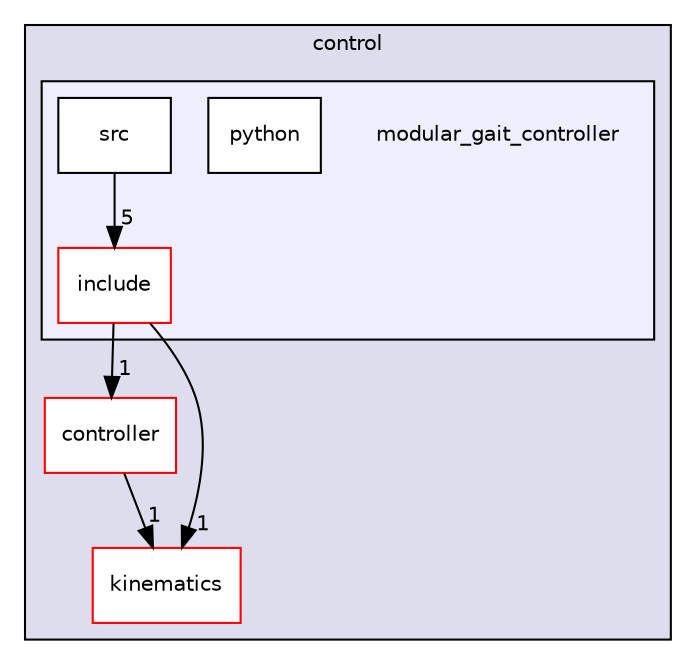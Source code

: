 digraph "catkin_ws/src/control/modular_gait_controller" {
  compound=true
  node [ fontsize="10", fontname="Helvetica"];
  edge [ labelfontsize="10", labelfontname="Helvetica"];
  subgraph clusterdir_d7dffebed82cce8cf49f9c429afefc35 {
    graph [ bgcolor="#ddddee", pencolor="black", label="control" fontname="Helvetica", fontsize="10", URL="dir_d7dffebed82cce8cf49f9c429afefc35.html"]
  dir_f18325caa9b500100f9e41ac088b4b56 [shape=box label="controller" fillcolor="white" style="filled" color="red" URL="dir_f18325caa9b500100f9e41ac088b4b56.html"];
  dir_ec790efbf722e6db93e0634c133a57ed [shape=box label="kinematics" fillcolor="white" style="filled" color="red" URL="dir_ec790efbf722e6db93e0634c133a57ed.html"];
  subgraph clusterdir_9df13c985a4a121f40d831a26c919ebf {
    graph [ bgcolor="#eeeeff", pencolor="black", label="" URL="dir_9df13c985a4a121f40d831a26c919ebf.html"];
    dir_9df13c985a4a121f40d831a26c919ebf [shape=plaintext label="modular_gait_controller"];
  dir_a19ea287388c4be6493f4742562ee17b [shape=box label="include" fillcolor="white" style="filled" color="red" URL="dir_a19ea287388c4be6493f4742562ee17b.html"];
  dir_e7c34b72e7e12e754f12d6e46f1cb8b2 [shape=box label="python" fillcolor="white" style="filled" URL="dir_e7c34b72e7e12e754f12d6e46f1cb8b2.html"];
  dir_8d8f35326d01fa0235950b8932d70767 [shape=box label="src" fillcolor="white" style="filled" URL="dir_8d8f35326d01fa0235950b8932d70767.html"];
  }
  }
  dir_a19ea287388c4be6493f4742562ee17b->dir_f18325caa9b500100f9e41ac088b4b56 [headlabel="1", labeldistance=1.5 headhref="dir_000049_000008.html"];
  dir_a19ea287388c4be6493f4742562ee17b->dir_ec790efbf722e6db93e0634c133a57ed [headlabel="1", labeldistance=1.5 headhref="dir_000049_000010.html"];
  dir_f18325caa9b500100f9e41ac088b4b56->dir_ec790efbf722e6db93e0634c133a57ed [headlabel="1", labeldistance=1.5 headhref="dir_000008_000010.html"];
  dir_8d8f35326d01fa0235950b8932d70767->dir_a19ea287388c4be6493f4742562ee17b [headlabel="5", labeldistance=1.5 headhref="dir_000052_000049.html"];
}

